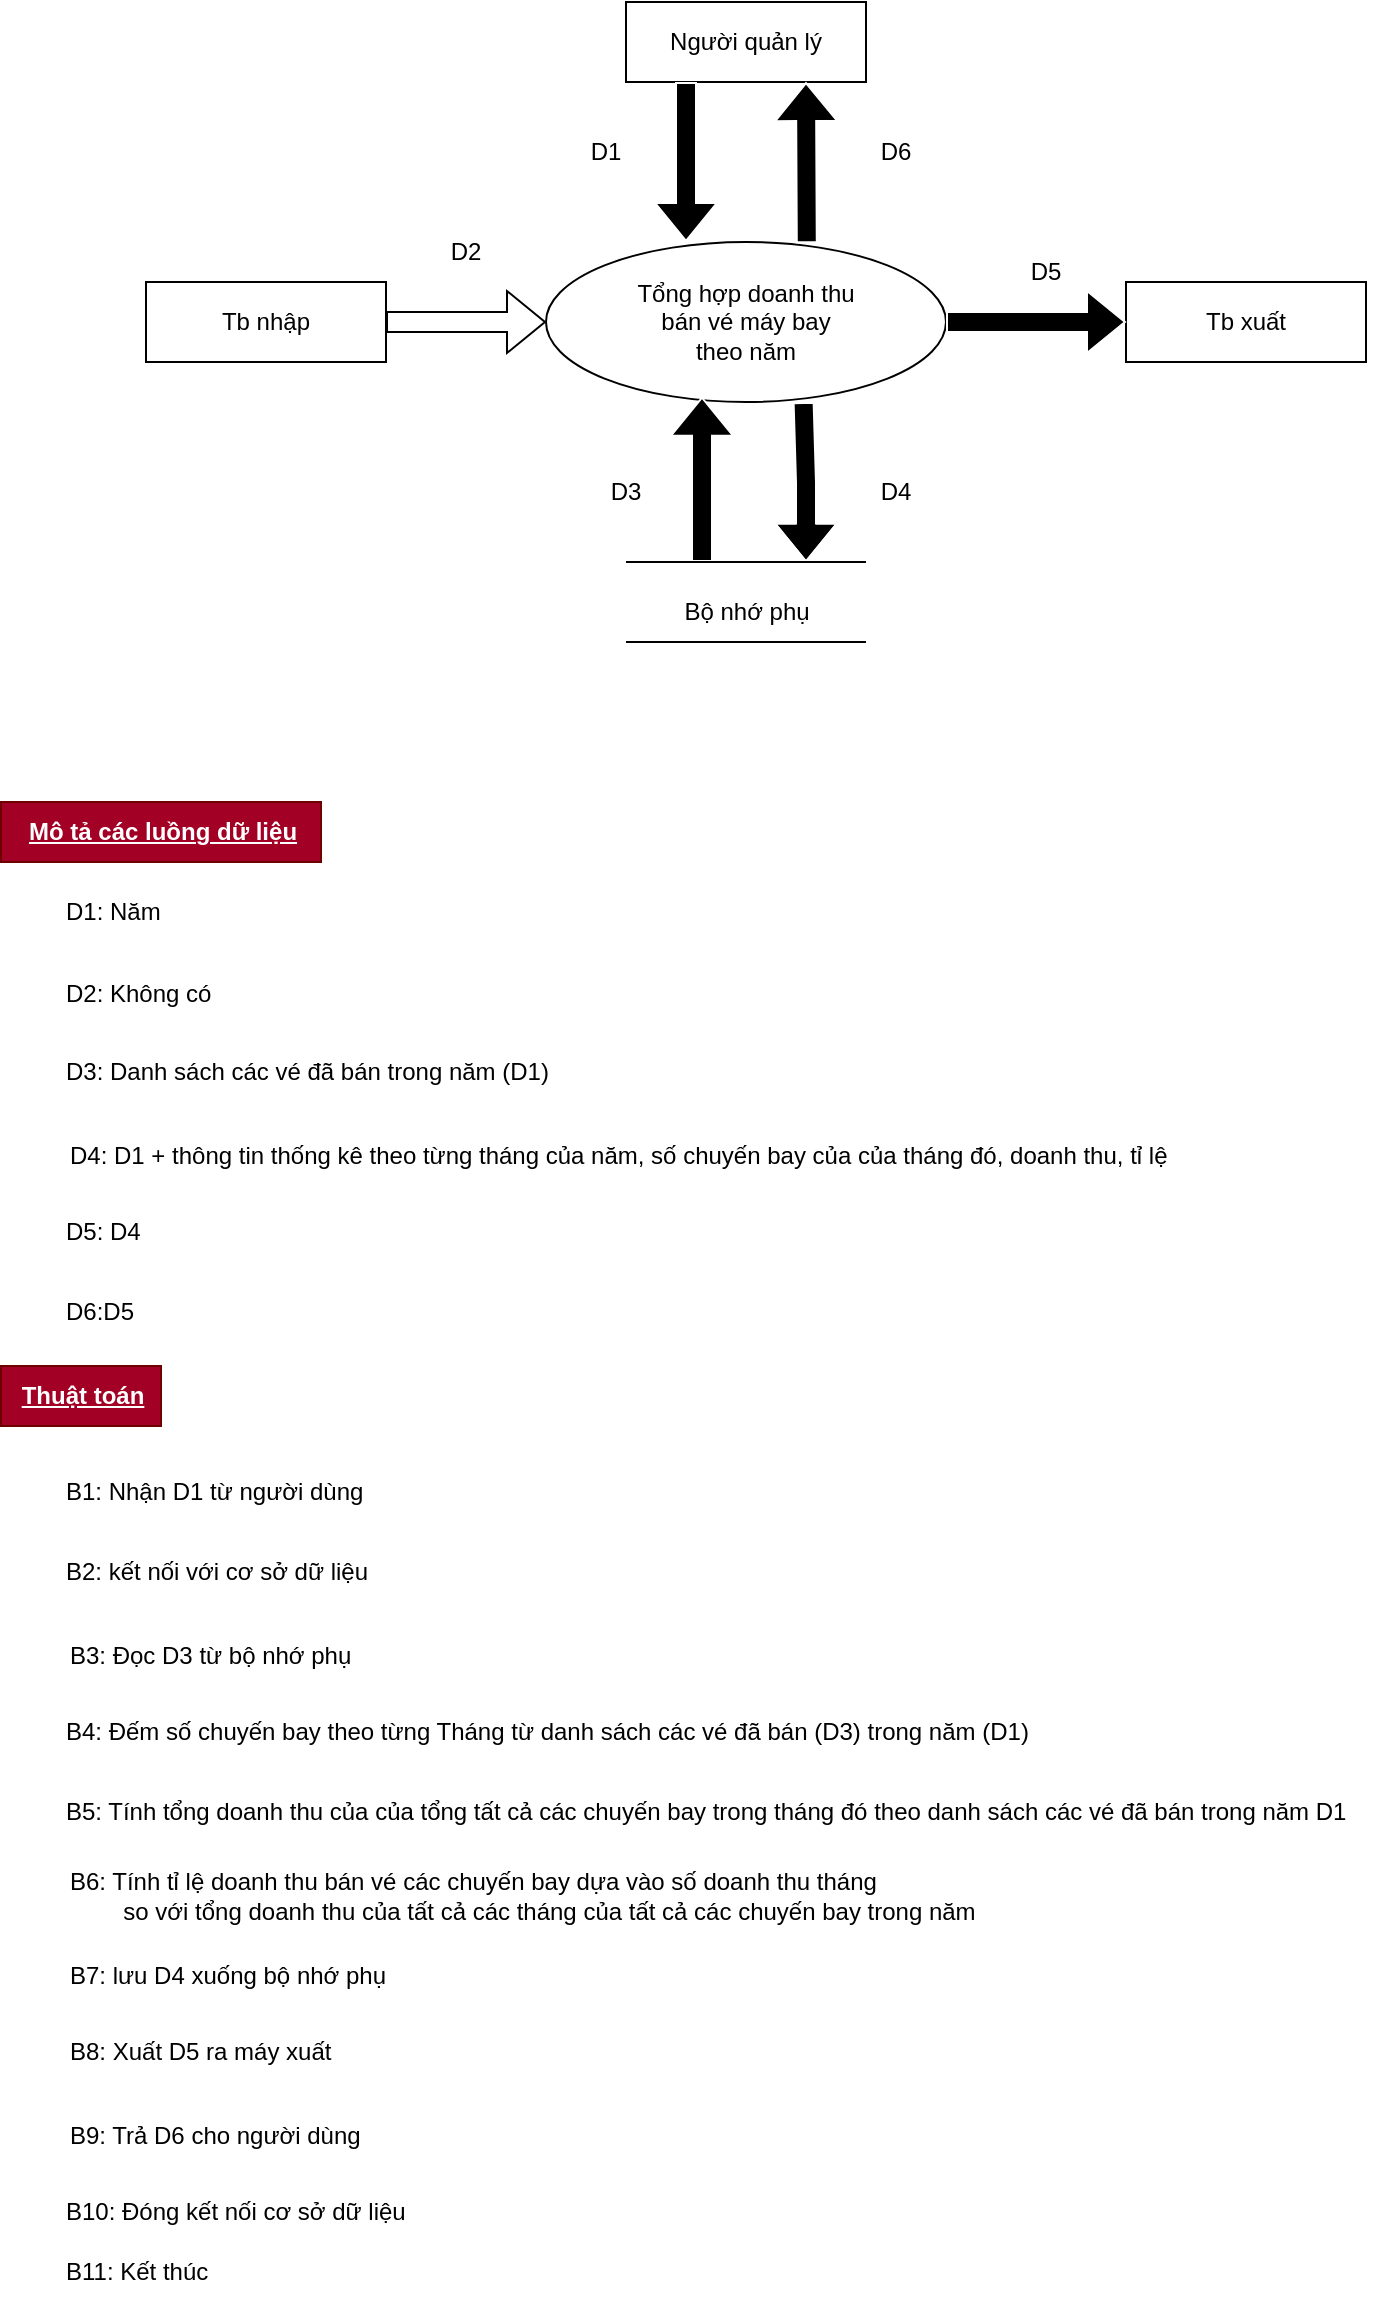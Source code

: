 <mxfile version="23.1.5" type="device">
  <diagram name="Page-1" id="xLjHKsNrHLuWE1qr0acg">
    <mxGraphModel dx="1050" dy="621" grid="1" gridSize="10" guides="1" tooltips="1" connect="1" arrows="1" fold="1" page="1" pageScale="1" pageWidth="827" pageHeight="1169" math="0" shadow="0">
      <root>
        <mxCell id="0" />
        <mxCell id="1" parent="0" />
        <mxCell id="mU2m3KYlCyOI-BAkA-Vx-3" style="edgeStyle=orthogonalEdgeStyle;rounded=0;orthogonalLoop=1;jettySize=auto;html=1;exitX=1;exitY=0.5;exitDx=0;exitDy=0;" parent="1" source="1GfBvhKG0i2IyNcOBK6o-1" edge="1">
          <mxGeometry relative="1" as="geometry">
            <mxPoint x="530" y="240" as="targetPoint" />
          </mxGeometry>
        </mxCell>
        <mxCell id="1GfBvhKG0i2IyNcOBK6o-1" value="Tổng hợp doanh thu&lt;br&gt;bán vé máy bay&lt;br&gt;theo năm" style="ellipse;whiteSpace=wrap;html=1;" parent="1" vertex="1">
          <mxGeometry x="320" y="200" width="200" height="80" as="geometry" />
        </mxCell>
        <mxCell id="1GfBvhKG0i2IyNcOBK6o-2" value="Người quản lý" style="rounded=0;whiteSpace=wrap;html=1;" parent="1" vertex="1">
          <mxGeometry x="360" y="80" width="120" height="40" as="geometry" />
        </mxCell>
        <mxCell id="1GfBvhKG0i2IyNcOBK6o-3" value="Tb nhập" style="rounded=0;whiteSpace=wrap;html=1;" parent="1" vertex="1">
          <mxGeometry x="120" y="220" width="120" height="40" as="geometry" />
        </mxCell>
        <mxCell id="1GfBvhKG0i2IyNcOBK6o-4" value="Tb xuất" style="rounded=0;whiteSpace=wrap;html=1;" parent="1" vertex="1">
          <mxGeometry x="610" y="220" width="120" height="40" as="geometry" />
        </mxCell>
        <mxCell id="1GfBvhKG0i2IyNcOBK6o-8" value="" style="shape=flexArrow;endArrow=classic;html=1;rounded=0;exitX=0.25;exitY=1;exitDx=0;exitDy=0;fillColor=#000000;strokeColor=#FFFFFF;" parent="1" source="1GfBvhKG0i2IyNcOBK6o-2" edge="1">
          <mxGeometry width="50" height="50" relative="1" as="geometry">
            <mxPoint x="400" y="350" as="sourcePoint" />
            <mxPoint x="390" y="200" as="targetPoint" />
          </mxGeometry>
        </mxCell>
        <mxCell id="1GfBvhKG0i2IyNcOBK6o-9" value="" style="shape=flexArrow;endArrow=classic;html=1;rounded=0;exitX=0.652;exitY=0.008;exitDx=0;exitDy=0;exitPerimeter=0;entryX=0.75;entryY=1;entryDx=0;entryDy=0;fillColor=#000000;strokeColor=#FFFFFF;" parent="1" source="1GfBvhKG0i2IyNcOBK6o-1" target="1GfBvhKG0i2IyNcOBK6o-2" edge="1">
          <mxGeometry width="50" height="50" relative="1" as="geometry">
            <mxPoint x="410" y="280" as="sourcePoint" />
            <mxPoint x="410" y="150" as="targetPoint" />
          </mxGeometry>
        </mxCell>
        <mxCell id="1GfBvhKG0i2IyNcOBK6o-10" value="" style="shape=flexArrow;endArrow=classic;html=1;rounded=0;exitX=1;exitY=0.5;exitDx=0;exitDy=0;" parent="1" source="1GfBvhKG0i2IyNcOBK6o-3" target="1GfBvhKG0i2IyNcOBK6o-1" edge="1">
          <mxGeometry width="50" height="50" relative="1" as="geometry">
            <mxPoint x="410" y="280" as="sourcePoint" />
            <mxPoint x="460" y="230" as="targetPoint" />
          </mxGeometry>
        </mxCell>
        <mxCell id="1GfBvhKG0i2IyNcOBK6o-11" value="" style="shape=flexArrow;endArrow=classic;html=1;rounded=0;fillColor=#000000;strokeColor=#FFFFFF;" parent="1" source="1GfBvhKG0i2IyNcOBK6o-1" edge="1">
          <mxGeometry width="50" height="50" relative="1" as="geometry">
            <mxPoint x="410" y="280" as="sourcePoint" />
            <mxPoint x="610" y="240" as="targetPoint" />
          </mxGeometry>
        </mxCell>
        <mxCell id="1GfBvhKG0i2IyNcOBK6o-12" value="" style="shape=flexArrow;endArrow=classic;html=1;rounded=0;exitX=0.644;exitY=0.997;exitDx=0;exitDy=0;exitPerimeter=0;fillColor=#000000;strokeColor=#FFFFFF;" parent="1" edge="1">
          <mxGeometry width="50" height="50" relative="1" as="geometry">
            <mxPoint x="448.8" y="280" as="sourcePoint" />
            <mxPoint x="450" y="360.24" as="targetPoint" />
            <Array as="points">
              <mxPoint x="450" y="320.24" />
              <mxPoint x="450" y="330.24" />
            </Array>
          </mxGeometry>
        </mxCell>
        <mxCell id="1GfBvhKG0i2IyNcOBK6o-13" value="" style="shape=flexArrow;endArrow=classic;html=1;rounded=0;entryX=0.39;entryY=0.967;entryDx=0;entryDy=0;entryPerimeter=0;fillColor=#000000;strokeColor=#FFFFFF;" parent="1" target="1GfBvhKG0i2IyNcOBK6o-1" edge="1">
          <mxGeometry width="50" height="50" relative="1" as="geometry">
            <mxPoint x="398" y="360" as="sourcePoint" />
            <mxPoint x="350" y="310" as="targetPoint" />
          </mxGeometry>
        </mxCell>
        <mxCell id="1GfBvhKG0i2IyNcOBK6o-14" value="D1" style="text;html=1;align=center;verticalAlign=middle;whiteSpace=wrap;rounded=0;" parent="1" vertex="1">
          <mxGeometry x="320" y="140" width="60" height="30" as="geometry" />
        </mxCell>
        <mxCell id="1GfBvhKG0i2IyNcOBK6o-15" value="D6" style="text;html=1;align=center;verticalAlign=middle;whiteSpace=wrap;rounded=0;" parent="1" vertex="1">
          <mxGeometry x="465" y="140" width="60" height="30" as="geometry" />
        </mxCell>
        <mxCell id="1GfBvhKG0i2IyNcOBK6o-16" value="D2" style="text;html=1;align=center;verticalAlign=middle;whiteSpace=wrap;rounded=0;" parent="1" vertex="1">
          <mxGeometry x="250" y="190" width="60" height="30" as="geometry" />
        </mxCell>
        <mxCell id="1GfBvhKG0i2IyNcOBK6o-17" value="D3" style="text;html=1;align=center;verticalAlign=middle;whiteSpace=wrap;rounded=0;" parent="1" vertex="1">
          <mxGeometry x="330" y="310" width="60" height="30" as="geometry" />
        </mxCell>
        <mxCell id="1GfBvhKG0i2IyNcOBK6o-18" value="D4" style="text;html=1;align=center;verticalAlign=middle;whiteSpace=wrap;rounded=0;" parent="1" vertex="1">
          <mxGeometry x="465" y="310" width="60" height="30" as="geometry" />
        </mxCell>
        <mxCell id="1GfBvhKG0i2IyNcOBK6o-19" value="D5" style="text;html=1;align=center;verticalAlign=middle;whiteSpace=wrap;rounded=0;" parent="1" vertex="1">
          <mxGeometry x="540" y="200" width="60" height="30" as="geometry" />
        </mxCell>
        <mxCell id="mU2m3KYlCyOI-BAkA-Vx-38" value="D1: Năm" style="text;html=1;align=left;verticalAlign=middle;resizable=0;points=[];autosize=1;strokeColor=none;fillColor=none;" parent="1" vertex="1">
          <mxGeometry x="77.5" y="520" width="70" height="30" as="geometry" />
        </mxCell>
        <mxCell id="mU2m3KYlCyOI-BAkA-Vx-39" value="D2: Không có" style="text;html=1;align=left;verticalAlign=middle;resizable=0;points=[];autosize=1;strokeColor=none;fillColor=none;" parent="1" vertex="1">
          <mxGeometry x="77.5" y="561" width="100" height="30" as="geometry" />
        </mxCell>
        <mxCell id="mU2m3KYlCyOI-BAkA-Vx-40" value="D3: Danh sách các vé đã bán trong năm (D1)&amp;nbsp;" style="text;html=1;align=left;verticalAlign=middle;resizable=0;points=[];autosize=1;strokeColor=none;fillColor=none;" parent="1" vertex="1">
          <mxGeometry x="77.5" y="600" width="270" height="30" as="geometry" />
        </mxCell>
        <mxCell id="mU2m3KYlCyOI-BAkA-Vx-41" value="D4: D1 + thông tin thống kê theo từng tháng của năm, số chuyến bay của của tháng đó, doanh thu, tỉ lệ&amp;nbsp;" style="text;html=1;align=left;verticalAlign=middle;resizable=0;points=[];autosize=1;strokeColor=none;fillColor=none;" parent="1" vertex="1">
          <mxGeometry x="80" y="642" width="580" height="30" as="geometry" />
        </mxCell>
        <mxCell id="mU2m3KYlCyOI-BAkA-Vx-42" value="D5: D4" style="text;html=1;align=left;verticalAlign=middle;resizable=0;points=[];autosize=1;strokeColor=none;fillColor=none;" parent="1" vertex="1">
          <mxGeometry x="77.5" y="680" width="60" height="30" as="geometry" />
        </mxCell>
        <mxCell id="mU2m3KYlCyOI-BAkA-Vx-43" value="D6:D5" style="text;html=1;align=left;verticalAlign=middle;resizable=0;points=[];autosize=1;strokeColor=none;fillColor=none;" parent="1" vertex="1">
          <mxGeometry x="77.5" y="720" width="60" height="30" as="geometry" />
        </mxCell>
        <mxCell id="mU2m3KYlCyOI-BAkA-Vx-44" value="&lt;b&gt;&lt;u&gt;Mô tả các luồng dữ liệu&lt;/u&gt;&lt;/b&gt;" style="text;html=1;align=center;verticalAlign=middle;resizable=0;points=[];autosize=1;strokeColor=#6F0000;fillColor=#a20025;fontColor=#ffffff;" parent="1" vertex="1">
          <mxGeometry x="47.5" y="480" width="160" height="30" as="geometry" />
        </mxCell>
        <mxCell id="mU2m3KYlCyOI-BAkA-Vx-45" value="&lt;b&gt;&lt;u&gt;Thuật toán&lt;/u&gt;&lt;/b&gt;" style="text;html=1;align=center;verticalAlign=middle;resizable=0;points=[];autosize=1;strokeColor=#6F0000;fillColor=#a20025;fontColor=#ffffff;" parent="1" vertex="1">
          <mxGeometry x="47.5" y="762" width="80" height="30" as="geometry" />
        </mxCell>
        <mxCell id="mU2m3KYlCyOI-BAkA-Vx-46" value="B1: Nhận D1 từ người dùng" style="text;html=1;align=left;verticalAlign=middle;resizable=0;points=[];autosize=1;strokeColor=none;fillColor=none;" parent="1" vertex="1">
          <mxGeometry x="77.5" y="810" width="170" height="30" as="geometry" />
        </mxCell>
        <mxCell id="mU2m3KYlCyOI-BAkA-Vx-47" value="B2: kết nối với cơ sở dữ liệu" style="text;html=1;align=left;verticalAlign=middle;resizable=0;points=[];autosize=1;strokeColor=none;fillColor=none;" parent="1" vertex="1">
          <mxGeometry x="77.5" y="850" width="170" height="30" as="geometry" />
        </mxCell>
        <mxCell id="mU2m3KYlCyOI-BAkA-Vx-48" value="B3: Đọc D3 từ bộ nhớ phụ" style="text;html=1;align=left;verticalAlign=middle;resizable=0;points=[];autosize=1;strokeColor=none;fillColor=none;" parent="1" vertex="1">
          <mxGeometry x="80" y="892" width="160" height="30" as="geometry" />
        </mxCell>
        <mxCell id="mU2m3KYlCyOI-BAkA-Vx-49" value="B4: Đếm số chuyến bay theo từng Tháng từ danh sách các vé đã bán (D3) trong năm (D1)" style="text;html=1;align=left;verticalAlign=middle;resizable=0;points=[];autosize=1;strokeColor=none;fillColor=none;" parent="1" vertex="1">
          <mxGeometry x="77.5" y="930" width="500" height="30" as="geometry" />
        </mxCell>
        <mxCell id="mU2m3KYlCyOI-BAkA-Vx-50" value="B5: Tính tổng doanh thu của của tổng tất cả các chuyến bay trong tháng đó theo danh sách các vé đã bán trong năm D1" style="text;html=1;align=left;verticalAlign=middle;resizable=0;points=[];autosize=1;strokeColor=none;fillColor=none;" parent="1" vertex="1">
          <mxGeometry x="77.5" y="970" width="660" height="30" as="geometry" />
        </mxCell>
        <mxCell id="mU2m3KYlCyOI-BAkA-Vx-51" value="B6: Tính tỉ lệ doanh thu bán vé các chuyến bay dựa vào số doanh thu tháng&lt;br&gt;&lt;span style=&quot;white-space: pre;&quot;&gt;&#x9;&lt;/span&gt;so với&amp;nbsp;tổng doanh thu của tất cả các tháng của tất cả các chuyến bay trong năm&amp;nbsp;" style="text;html=1;align=left;verticalAlign=middle;resizable=0;points=[];autosize=1;strokeColor=none;fillColor=none;" parent="1" vertex="1">
          <mxGeometry x="80" y="1007" width="480" height="40" as="geometry" />
        </mxCell>
        <mxCell id="mU2m3KYlCyOI-BAkA-Vx-52" value="B7: lưu D4 xuống bộ nhớ phụ" style="text;html=1;align=left;verticalAlign=middle;resizable=0;points=[];autosize=1;strokeColor=none;fillColor=none;" parent="1" vertex="1">
          <mxGeometry x="80" y="1052" width="180" height="30" as="geometry" />
        </mxCell>
        <mxCell id="mU2m3KYlCyOI-BAkA-Vx-53" value="B8: Xuất D5 ra máy xuất" style="text;html=1;align=left;verticalAlign=middle;resizable=0;points=[];autosize=1;strokeColor=none;fillColor=none;" parent="1" vertex="1">
          <mxGeometry x="80" y="1090" width="150" height="30" as="geometry" />
        </mxCell>
        <mxCell id="mU2m3KYlCyOI-BAkA-Vx-54" value="B9: Trả D6 cho người dùng" style="text;html=1;align=left;verticalAlign=middle;resizable=0;points=[];autosize=1;strokeColor=none;fillColor=none;" parent="1" vertex="1">
          <mxGeometry x="80" y="1132" width="170" height="30" as="geometry" />
        </mxCell>
        <mxCell id="mU2m3KYlCyOI-BAkA-Vx-55" value="B10: Đóng kết nối cơ sở dữ liệu" style="text;html=1;align=left;verticalAlign=middle;resizable=0;points=[];autosize=1;strokeColor=none;fillColor=none;" parent="1" vertex="1">
          <mxGeometry x="77.5" y="1170" width="190" height="30" as="geometry" />
        </mxCell>
        <mxCell id="mU2m3KYlCyOI-BAkA-Vx-56" value="" style="endArrow=none;html=1;rounded=0;" parent="1" edge="1">
          <mxGeometry width="50" height="50" relative="1" as="geometry">
            <mxPoint x="360" y="360" as="sourcePoint" />
            <mxPoint x="480" y="360" as="targetPoint" />
          </mxGeometry>
        </mxCell>
        <mxCell id="mU2m3KYlCyOI-BAkA-Vx-57" value="" style="endArrow=none;html=1;rounded=0;" parent="1" edge="1">
          <mxGeometry width="50" height="50" relative="1" as="geometry">
            <mxPoint x="360" y="400" as="sourcePoint" />
            <mxPoint x="480" y="400" as="targetPoint" />
          </mxGeometry>
        </mxCell>
        <mxCell id="mU2m3KYlCyOI-BAkA-Vx-58" value="Bộ nhớ phụ" style="text;html=1;align=center;verticalAlign=middle;resizable=0;points=[];autosize=1;strokeColor=none;fillColor=none;" parent="1" vertex="1">
          <mxGeometry x="375" y="370" width="90" height="30" as="geometry" />
        </mxCell>
        <mxCell id="mU2m3KYlCyOI-BAkA-Vx-59" value="B11: Kết thúc" style="text;html=1;align=left;verticalAlign=middle;resizable=0;points=[];autosize=1;strokeColor=none;fillColor=none;" parent="1" vertex="1">
          <mxGeometry x="77.5" y="1200" width="90" height="30" as="geometry" />
        </mxCell>
      </root>
    </mxGraphModel>
  </diagram>
</mxfile>
